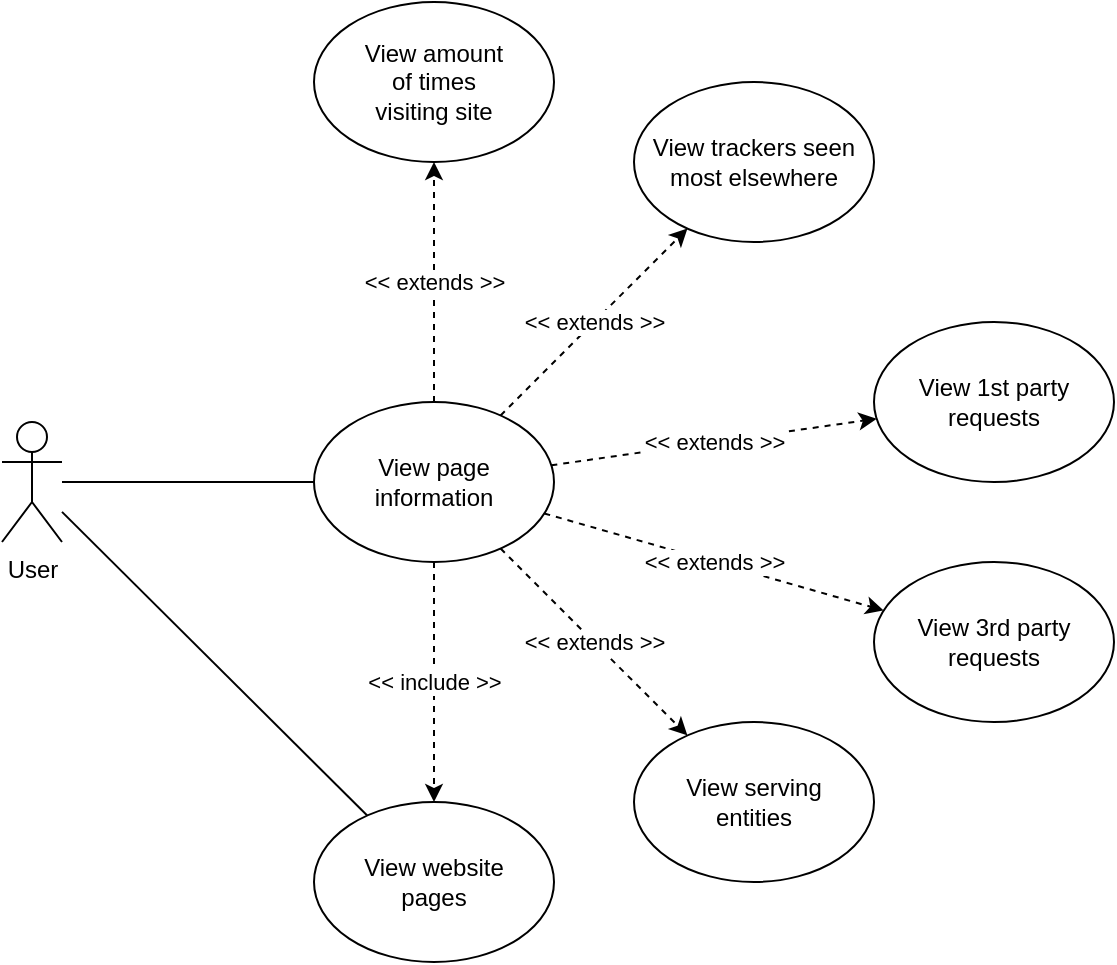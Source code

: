 <mxfile version="14.4.3" type="device"><diagram id="pRDgHvh5Lj4o7QmDxLZh" name="Page-1"><mxGraphModel dx="655" dy="816" grid="1" gridSize="10" guides="1" tooltips="1" connect="1" arrows="1" fold="1" page="1" pageScale="1" pageWidth="827" pageHeight="1169" math="0" shadow="0"><root><mxCell id="0"/><mxCell id="1" parent="0"/><mxCell id="jsPm3SMcTVFge4kxbSRG-1" value="User" style="shape=umlActor;verticalLabelPosition=bottom;verticalAlign=top;html=1;outlineConnect=0;" parent="1" vertex="1"><mxGeometry x="44" y="490" width="30" height="60" as="geometry"/></mxCell><mxCell id="jsPm3SMcTVFge4kxbSRG-11" value="" style="endArrow=none;html=1;" parent="1" source="jsPm3SMcTVFge4kxbSRG-1" target="jsPm3SMcTVFge4kxbSRG-22" edge="1"><mxGeometry width="50" height="50" relative="1" as="geometry"><mxPoint x="240" y="540" as="sourcePoint"/><mxPoint x="290" y="490" as="targetPoint"/></mxGeometry></mxCell><mxCell id="jsPm3SMcTVFge4kxbSRG-18" value="View page information" style="ellipse;whiteSpace=wrap;html=1;" parent="1" vertex="1"><mxGeometry x="200" y="480" width="120" height="80" as="geometry"/></mxCell><mxCell id="jsPm3SMcTVFge4kxbSRG-20" value="" style="endArrow=none;html=1;" parent="1" source="jsPm3SMcTVFge4kxbSRG-1" target="jsPm3SMcTVFge4kxbSRG-18" edge="1"><mxGeometry width="50" height="50" relative="1" as="geometry"><mxPoint x="230" y="730" as="sourcePoint"/><mxPoint x="280" y="680" as="targetPoint"/></mxGeometry></mxCell><mxCell id="jsPm3SMcTVFge4kxbSRG-22" value="View website&lt;br&gt;pages" style="ellipse;whiteSpace=wrap;html=1;" parent="1" vertex="1"><mxGeometry x="200" y="680" width="120" height="80" as="geometry"/></mxCell><mxCell id="jsPm3SMcTVFge4kxbSRG-65" value="" style="endArrow=classic;html=1;dashed=1;" parent="1" source="jsPm3SMcTVFge4kxbSRG-18" target="jsPm3SMcTVFge4kxbSRG-22" edge="1"><mxGeometry relative="1" as="geometry"><mxPoint x="370" y="651" as="sourcePoint"/><mxPoint x="770" y="651" as="targetPoint"/></mxGeometry></mxCell><mxCell id="jsPm3SMcTVFge4kxbSRG-66" value="&amp;lt;&amp;lt; include &amp;gt;&amp;gt;" style="edgeLabel;resizable=0;html=1;align=center;verticalAlign=middle;" parent="jsPm3SMcTVFge4kxbSRG-65" connectable="0" vertex="1"><mxGeometry relative="1" as="geometry"/></mxCell><mxCell id="jsPm3SMcTVFge4kxbSRG-67" value="View amount &lt;br&gt;of times &lt;br&gt;visiting site" style="ellipse;whiteSpace=wrap;html=1;" parent="1" vertex="1"><mxGeometry x="200" y="280" width="120" height="80" as="geometry"/></mxCell><mxCell id="jsPm3SMcTVFge4kxbSRG-68" value="" style="endArrow=classic;html=1;dashed=1;" parent="1" source="jsPm3SMcTVFge4kxbSRG-18" target="jsPm3SMcTVFge4kxbSRG-67" edge="1"><mxGeometry relative="1" as="geometry"><mxPoint x="270" y="570" as="sourcePoint"/><mxPoint x="270" y="690" as="targetPoint"/></mxGeometry></mxCell><mxCell id="jsPm3SMcTVFge4kxbSRG-69" value="&amp;lt;&amp;lt; extends &amp;gt;&amp;gt;" style="edgeLabel;resizable=0;html=1;align=center;verticalAlign=middle;" parent="jsPm3SMcTVFge4kxbSRG-68" connectable="0" vertex="1"><mxGeometry relative="1" as="geometry"/></mxCell><mxCell id="jsPm3SMcTVFge4kxbSRG-70" value="View trackers seen most elsewhere" style="ellipse;whiteSpace=wrap;html=1;" parent="1" vertex="1"><mxGeometry x="360" y="320" width="120" height="80" as="geometry"/></mxCell><mxCell id="jsPm3SMcTVFge4kxbSRG-71" value="View 1st party&lt;br&gt;requests" style="ellipse;whiteSpace=wrap;html=1;" parent="1" vertex="1"><mxGeometry x="480" y="440" width="120" height="80" as="geometry"/></mxCell><mxCell id="jsPm3SMcTVFge4kxbSRG-72" value="View 3rd party&lt;br&gt;requests" style="ellipse;whiteSpace=wrap;html=1;" parent="1" vertex="1"><mxGeometry x="480" y="560" width="120" height="80" as="geometry"/></mxCell><mxCell id="jsPm3SMcTVFge4kxbSRG-73" value="" style="endArrow=classic;html=1;dashed=1;" parent="1" source="jsPm3SMcTVFge4kxbSRG-18" target="jsPm3SMcTVFge4kxbSRG-70" edge="1"><mxGeometry relative="1" as="geometry"><mxPoint x="285.249" y="491.313" as="sourcePoint"/><mxPoint x="334.54" y="368.649" as="targetPoint"/></mxGeometry></mxCell><mxCell id="jsPm3SMcTVFge4kxbSRG-74" value="&amp;lt;&amp;lt; extends &amp;gt;&amp;gt;" style="edgeLabel;resizable=0;html=1;align=center;verticalAlign=middle;" parent="jsPm3SMcTVFge4kxbSRG-73" connectable="0" vertex="1"><mxGeometry relative="1" as="geometry"/></mxCell><mxCell id="jsPm3SMcTVFge4kxbSRG-75" value="" style="endArrow=classic;html=1;dashed=1;" parent="1" source="jsPm3SMcTVFge4kxbSRG-18" target="jsPm3SMcTVFge4kxbSRG-71" edge="1"><mxGeometry relative="1" as="geometry"><mxPoint x="318.106" y="506.095" as="sourcePoint"/><mxPoint x="462" y="434.0" as="targetPoint"/></mxGeometry></mxCell><mxCell id="jsPm3SMcTVFge4kxbSRG-76" value="&amp;lt;&amp;lt; extends &amp;gt;&amp;gt;" style="edgeLabel;resizable=0;html=1;align=center;verticalAlign=middle;" parent="jsPm3SMcTVFge4kxbSRG-75" connectable="0" vertex="1"><mxGeometry relative="1" as="geometry"/></mxCell><mxCell id="jsPm3SMcTVFge4kxbSRG-77" value="" style="endArrow=classic;html=1;dashed=1;" parent="1" source="jsPm3SMcTVFge4kxbSRG-18" target="jsPm3SMcTVFge4kxbSRG-72" edge="1"><mxGeometry relative="1" as="geometry"><mxPoint x="330" y="530" as="sourcePoint"/><mxPoint x="530" y="530" as="targetPoint"/></mxGeometry></mxCell><mxCell id="jsPm3SMcTVFge4kxbSRG-78" value="&amp;lt;&amp;lt; extends &amp;gt;&amp;gt;" style="edgeLabel;resizable=0;html=1;align=center;verticalAlign=middle;" parent="jsPm3SMcTVFge4kxbSRG-77" connectable="0" vertex="1"><mxGeometry relative="1" as="geometry"/></mxCell><mxCell id="jsPm3SMcTVFge4kxbSRG-79" value="View serving&lt;br&gt;entities" style="ellipse;whiteSpace=wrap;html=1;" parent="1" vertex="1"><mxGeometry x="360" y="640" width="120" height="80" as="geometry"/></mxCell><mxCell id="jsPm3SMcTVFge4kxbSRG-80" value="" style="endArrow=classic;html=1;dashed=1;" parent="1" source="jsPm3SMcTVFge4kxbSRG-18" target="jsPm3SMcTVFge4kxbSRG-79" edge="1"><mxGeometry relative="1" as="geometry"><mxPoint x="303.282" y="496.718" as="sourcePoint"/><mxPoint x="396.718" y="403.282" as="targetPoint"/></mxGeometry></mxCell><mxCell id="jsPm3SMcTVFge4kxbSRG-81" value="&amp;lt;&amp;lt; extends &amp;gt;&amp;gt;" style="edgeLabel;resizable=0;html=1;align=center;verticalAlign=middle;" parent="jsPm3SMcTVFge4kxbSRG-80" connectable="0" vertex="1"><mxGeometry relative="1" as="geometry"/></mxCell></root></mxGraphModel></diagram></mxfile>